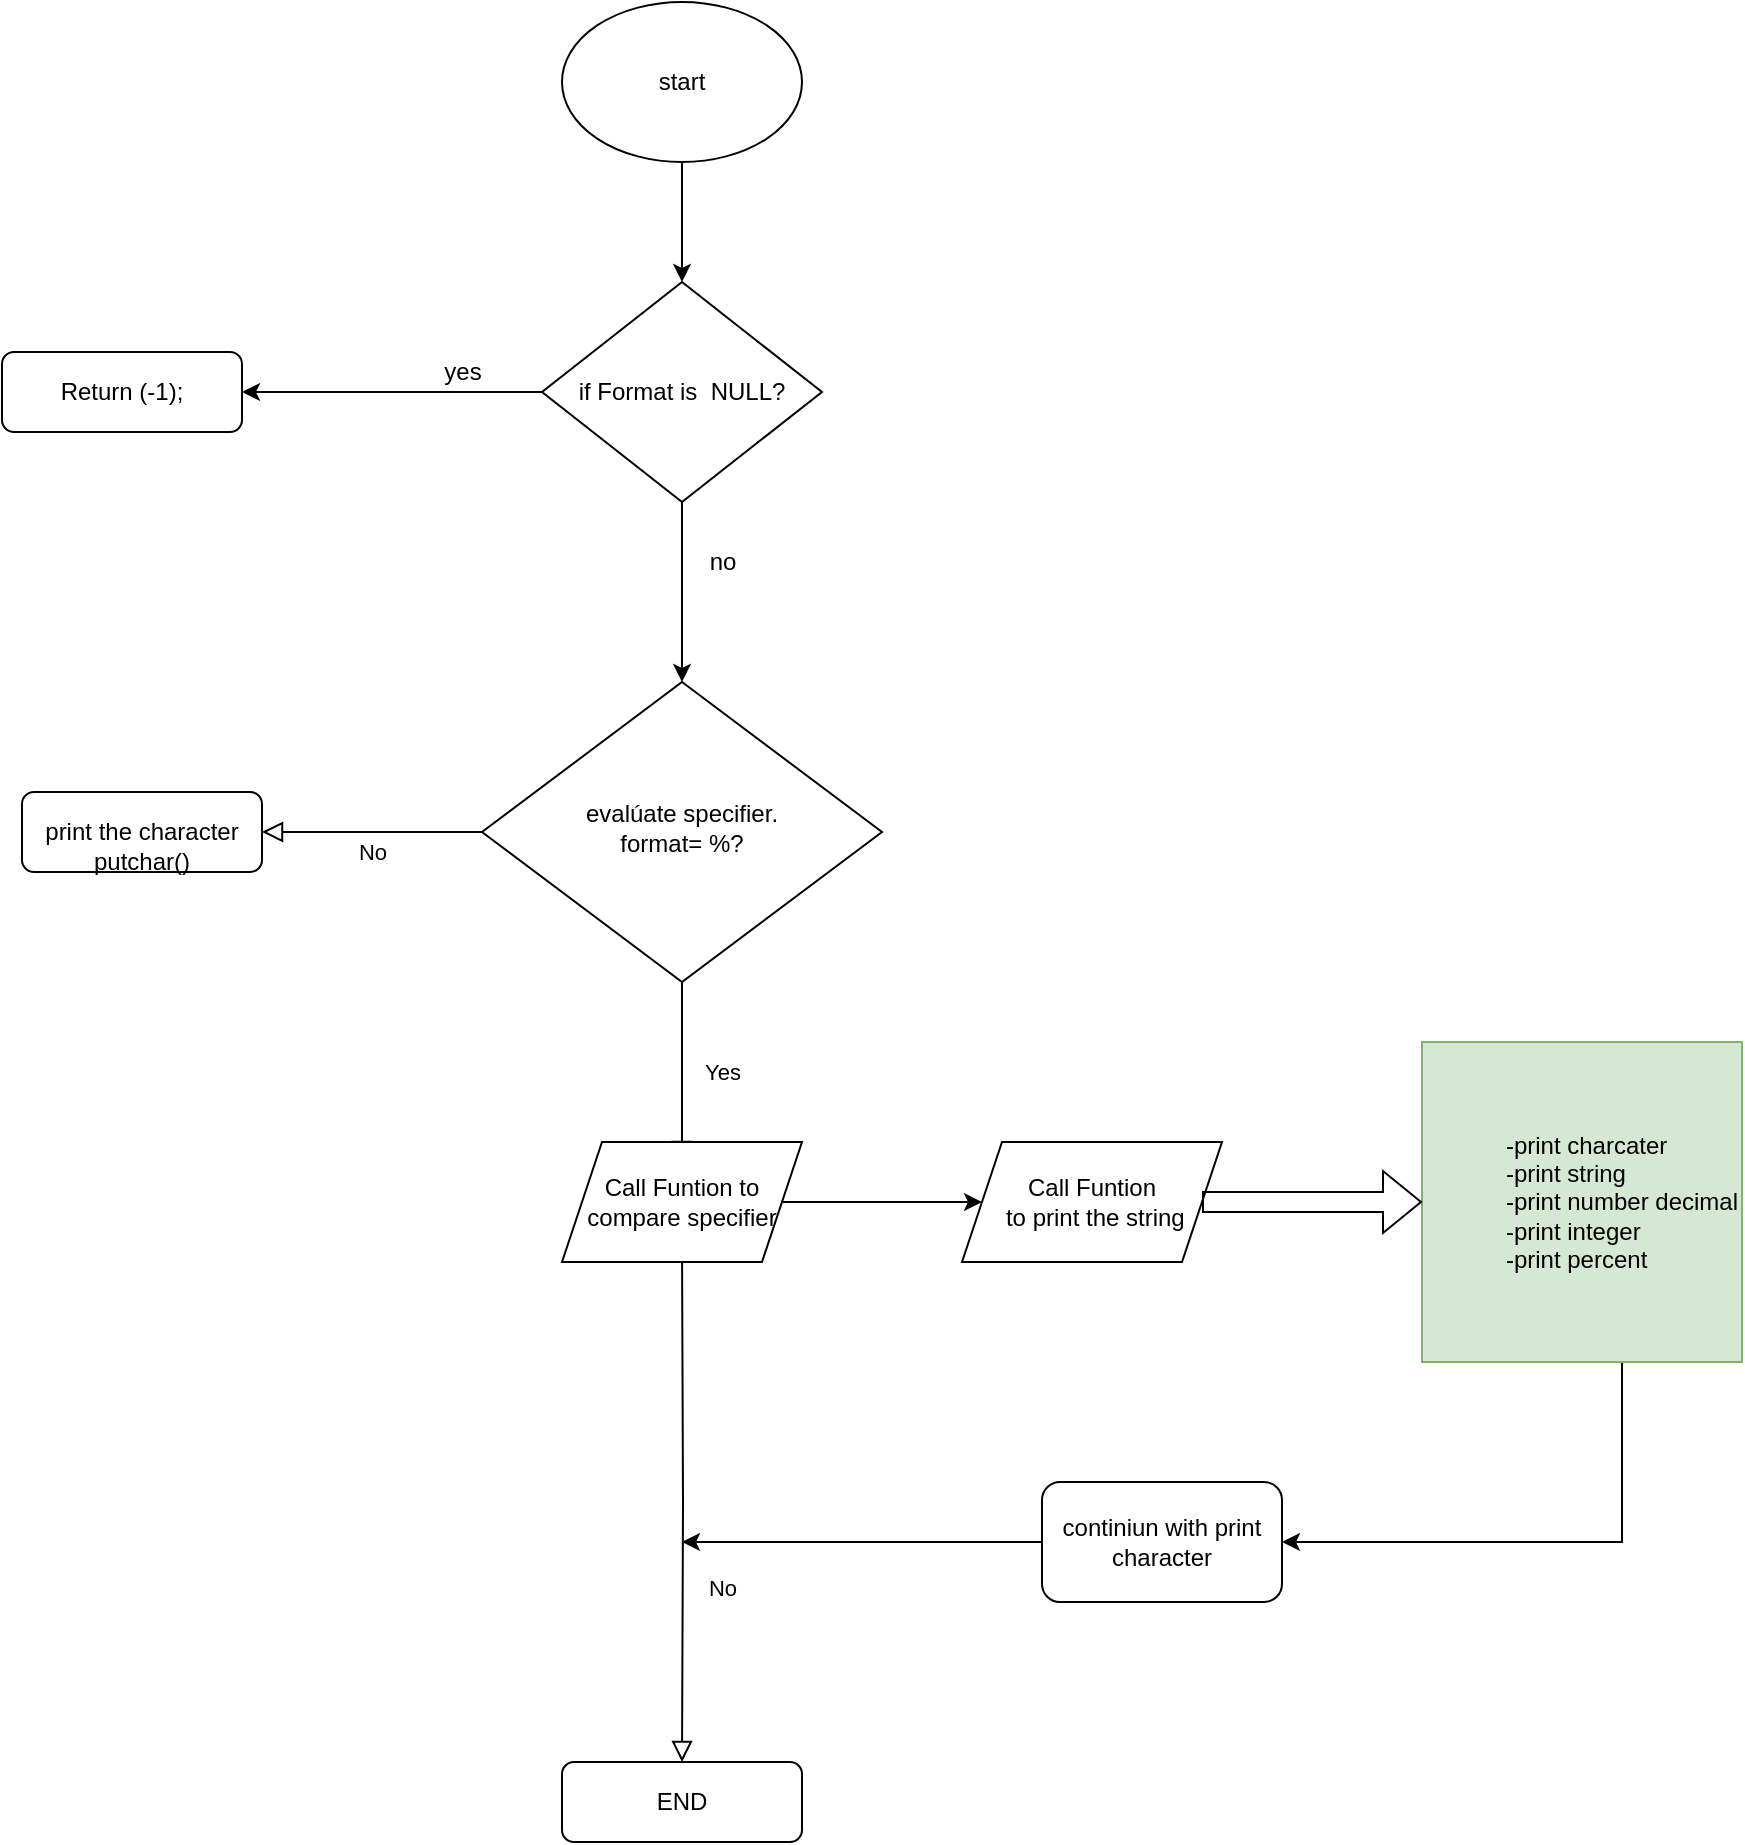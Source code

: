 <mxfile version="20.0.4" type="github">
  <diagram id="C5RBs43oDa-KdzZeNtuy" name="Page-1">
    <mxGraphModel dx="2858" dy="2303" grid="1" gridSize="10" guides="1" tooltips="1" connect="1" arrows="1" fold="1" page="1" pageScale="1" pageWidth="827" pageHeight="1169" math="0" shadow="0">
      <root>
        <mxCell id="WIyWlLk6GJQsqaUBKTNV-0" />
        <mxCell id="WIyWlLk6GJQsqaUBKTNV-1" parent="WIyWlLk6GJQsqaUBKTNV-0" />
        <mxCell id="WIyWlLk6GJQsqaUBKTNV-4" value="Yes" style="rounded=0;html=1;jettySize=auto;orthogonalLoop=1;fontSize=11;endArrow=block;endFill=0;endSize=8;strokeWidth=1;shadow=0;labelBackgroundColor=none;edgeStyle=orthogonalEdgeStyle;" parent="WIyWlLk6GJQsqaUBKTNV-1" source="WIyWlLk6GJQsqaUBKTNV-6" edge="1">
          <mxGeometry y="20" relative="1" as="geometry">
            <mxPoint as="offset" />
            <mxPoint x="220" y="410" as="targetPoint" />
          </mxGeometry>
        </mxCell>
        <mxCell id="WIyWlLk6GJQsqaUBKTNV-5" value="No" style="edgeStyle=orthogonalEdgeStyle;rounded=0;html=1;jettySize=auto;orthogonalLoop=1;fontSize=11;endArrow=block;endFill=0;endSize=8;strokeWidth=1;shadow=0;labelBackgroundColor=none;" parent="WIyWlLk6GJQsqaUBKTNV-1" source="WIyWlLk6GJQsqaUBKTNV-6" target="WIyWlLk6GJQsqaUBKTNV-7" edge="1">
          <mxGeometry y="10" relative="1" as="geometry">
            <mxPoint as="offset" />
          </mxGeometry>
        </mxCell>
        <mxCell id="WIyWlLk6GJQsqaUBKTNV-6" value="evalúate specifier.&lt;br&gt;format= %?" style="rhombus;whiteSpace=wrap;html=1;shadow=0;fontFamily=Helvetica;fontSize=12;align=center;strokeWidth=1;spacing=6;spacingTop=-4;" parent="WIyWlLk6GJQsqaUBKTNV-1" vertex="1">
          <mxGeometry x="120" y="170" width="200" height="150" as="geometry" />
        </mxCell>
        <mxCell id="WIyWlLk6GJQsqaUBKTNV-7" value="&lt;br&gt;print the character&lt;br&gt;putchar()" style="rounded=1;whiteSpace=wrap;html=1;fontSize=12;glass=0;strokeWidth=1;shadow=0;" parent="WIyWlLk6GJQsqaUBKTNV-1" vertex="1">
          <mxGeometry x="-110" y="225" width="120" height="40" as="geometry" />
        </mxCell>
        <mxCell id="WIyWlLk6GJQsqaUBKTNV-8" value="No" style="rounded=0;html=1;jettySize=auto;orthogonalLoop=1;fontSize=11;endArrow=block;endFill=0;endSize=8;strokeWidth=1;shadow=0;labelBackgroundColor=none;edgeStyle=orthogonalEdgeStyle;exitX=0.5;exitY=1;exitDx=0;exitDy=0;" parent="WIyWlLk6GJQsqaUBKTNV-1" target="WIyWlLk6GJQsqaUBKTNV-11" edge="1">
          <mxGeometry x="0.333" y="20" relative="1" as="geometry">
            <mxPoint as="offset" />
            <mxPoint x="220" y="450" as="sourcePoint" />
          </mxGeometry>
        </mxCell>
        <mxCell id="WIyWlLk6GJQsqaUBKTNV-11" value="END" style="rounded=1;whiteSpace=wrap;html=1;fontSize=12;glass=0;strokeWidth=1;shadow=0;" parent="WIyWlLk6GJQsqaUBKTNV-1" vertex="1">
          <mxGeometry x="160" y="710" width="120" height="40" as="geometry" />
        </mxCell>
        <mxCell id="x51ArCtq1YAIf0IW_eb6-10" value="" style="edgeStyle=orthogonalEdgeStyle;rounded=0;orthogonalLoop=1;jettySize=auto;html=1;" edge="1" parent="WIyWlLk6GJQsqaUBKTNV-1" source="x51ArCtq1YAIf0IW_eb6-1" target="x51ArCtq1YAIf0IW_eb6-9">
          <mxGeometry relative="1" as="geometry" />
        </mxCell>
        <mxCell id="x51ArCtq1YAIf0IW_eb6-1" value="Call Funtion to compare specifier" style="shape=parallelogram;perimeter=parallelogramPerimeter;whiteSpace=wrap;html=1;fixedSize=1;" vertex="1" parent="WIyWlLk6GJQsqaUBKTNV-1">
          <mxGeometry x="160" y="400" width="120" height="60" as="geometry" />
        </mxCell>
        <mxCell id="x51ArCtq1YAIf0IW_eb6-7" value="Return (-1);" style="rounded=1;whiteSpace=wrap;html=1;fontSize=12;glass=0;strokeWidth=1;shadow=0;" vertex="1" parent="WIyWlLk6GJQsqaUBKTNV-1">
          <mxGeometry x="-120" y="5" width="120" height="40" as="geometry" />
        </mxCell>
        <mxCell id="x51ArCtq1YAIf0IW_eb6-9" value="Call Funtion&lt;br&gt;&amp;nbsp;to print the string" style="shape=parallelogram;perimeter=parallelogramPerimeter;whiteSpace=wrap;html=1;fixedSize=1;" vertex="1" parent="WIyWlLk6GJQsqaUBKTNV-1">
          <mxGeometry x="360" y="400" width="130" height="60" as="geometry" />
        </mxCell>
        <mxCell id="x51ArCtq1YAIf0IW_eb6-24" style="edgeStyle=orthogonalEdgeStyle;rounded=0;orthogonalLoop=1;jettySize=auto;html=1;entryX=1;entryY=0.5;entryDx=0;entryDy=0;" edge="1" parent="WIyWlLk6GJQsqaUBKTNV-1" source="x51ArCtq1YAIf0IW_eb6-11" target="x51ArCtq1YAIf0IW_eb6-23">
          <mxGeometry relative="1" as="geometry">
            <mxPoint x="670" y="640" as="targetPoint" />
            <Array as="points">
              <mxPoint x="690" y="600" />
            </Array>
          </mxGeometry>
        </mxCell>
        <mxCell id="x51ArCtq1YAIf0IW_eb6-11" value="&lt;div style=&quot;text-align: justify;&quot;&gt;&lt;span style=&quot;background-color: initial;&quot;&gt;-print charcater&lt;/span&gt;&lt;/div&gt;&lt;div style=&quot;text-align: justify;&quot;&gt;&lt;span style=&quot;background-color: initial;&quot;&gt;-print string&lt;/span&gt;&lt;/div&gt;&lt;div style=&quot;text-align: justify;&quot;&gt;&lt;span style=&quot;background-color: initial;&quot;&gt;-print number decimal&lt;/span&gt;&lt;/div&gt;&lt;div style=&quot;text-align: justify;&quot;&gt;&lt;span style=&quot;background-color: initial;&quot;&gt;-print integer&lt;/span&gt;&lt;/div&gt;&lt;div style=&quot;text-align: justify;&quot;&gt;&lt;span style=&quot;background-color: initial;&quot;&gt;-print percent&lt;/span&gt;&lt;/div&gt;" style="whiteSpace=wrap;html=1;aspect=fixed;fillColor=#d5e8d4;strokeColor=#82b366;align=right;" vertex="1" parent="WIyWlLk6GJQsqaUBKTNV-1">
          <mxGeometry x="590" y="350" width="160" height="160" as="geometry" />
        </mxCell>
        <mxCell id="x51ArCtq1YAIf0IW_eb6-14" value="" style="shape=flexArrow;endArrow=classic;html=1;rounded=0;entryX=0;entryY=0.5;entryDx=0;entryDy=0;" edge="1" parent="WIyWlLk6GJQsqaUBKTNV-1" source="x51ArCtq1YAIf0IW_eb6-9" target="x51ArCtq1YAIf0IW_eb6-11">
          <mxGeometry width="50" height="50" relative="1" as="geometry">
            <mxPoint x="350" y="470" as="sourcePoint" />
            <mxPoint x="310" y="410" as="targetPoint" />
          </mxGeometry>
        </mxCell>
        <mxCell id="x51ArCtq1YAIf0IW_eb6-19" value="" style="edgeStyle=orthogonalEdgeStyle;rounded=0;orthogonalLoop=1;jettySize=auto;html=1;" edge="1" parent="WIyWlLk6GJQsqaUBKTNV-1" source="x51ArCtq1YAIf0IW_eb6-15" target="x51ArCtq1YAIf0IW_eb6-16">
          <mxGeometry relative="1" as="geometry" />
        </mxCell>
        <mxCell id="x51ArCtq1YAIf0IW_eb6-15" value="start" style="ellipse;whiteSpace=wrap;html=1;" vertex="1" parent="WIyWlLk6GJQsqaUBKTNV-1">
          <mxGeometry x="160" y="-170" width="120" height="80" as="geometry" />
        </mxCell>
        <mxCell id="x51ArCtq1YAIf0IW_eb6-18" value="" style="edgeStyle=orthogonalEdgeStyle;rounded=0;orthogonalLoop=1;jettySize=auto;html=1;" edge="1" parent="WIyWlLk6GJQsqaUBKTNV-1" source="x51ArCtq1YAIf0IW_eb6-16" target="WIyWlLk6GJQsqaUBKTNV-6">
          <mxGeometry relative="1" as="geometry" />
        </mxCell>
        <mxCell id="x51ArCtq1YAIf0IW_eb6-21" value="" style="edgeStyle=orthogonalEdgeStyle;rounded=0;orthogonalLoop=1;jettySize=auto;html=1;" edge="1" parent="WIyWlLk6GJQsqaUBKTNV-1" source="x51ArCtq1YAIf0IW_eb6-16" target="x51ArCtq1YAIf0IW_eb6-7">
          <mxGeometry relative="1" as="geometry" />
        </mxCell>
        <mxCell id="x51ArCtq1YAIf0IW_eb6-16" value="if Format is&amp;nbsp; NULL?" style="rhombus;whiteSpace=wrap;html=1;" vertex="1" parent="WIyWlLk6GJQsqaUBKTNV-1">
          <mxGeometry x="150" y="-30" width="140" height="110" as="geometry" />
        </mxCell>
        <mxCell id="x51ArCtq1YAIf0IW_eb6-20" value="no" style="text;html=1;align=center;verticalAlign=middle;resizable=0;points=[];autosize=1;strokeColor=none;fillColor=none;" vertex="1" parent="WIyWlLk6GJQsqaUBKTNV-1">
          <mxGeometry x="220" y="95" width="40" height="30" as="geometry" />
        </mxCell>
        <mxCell id="x51ArCtq1YAIf0IW_eb6-22" value="yes" style="text;html=1;align=center;verticalAlign=middle;resizable=0;points=[];autosize=1;strokeColor=none;fillColor=none;" vertex="1" parent="WIyWlLk6GJQsqaUBKTNV-1">
          <mxGeometry x="90" width="40" height="30" as="geometry" />
        </mxCell>
        <mxCell id="x51ArCtq1YAIf0IW_eb6-25" style="edgeStyle=orthogonalEdgeStyle;rounded=0;orthogonalLoop=1;jettySize=auto;html=1;" edge="1" parent="WIyWlLk6GJQsqaUBKTNV-1" source="x51ArCtq1YAIf0IW_eb6-23">
          <mxGeometry relative="1" as="geometry">
            <mxPoint x="220" y="600" as="targetPoint" />
          </mxGeometry>
        </mxCell>
        <mxCell id="x51ArCtq1YAIf0IW_eb6-23" value="continiun with print&lt;br&gt;character" style="rounded=1;whiteSpace=wrap;html=1;" vertex="1" parent="WIyWlLk6GJQsqaUBKTNV-1">
          <mxGeometry x="400" y="570" width="120" height="60" as="geometry" />
        </mxCell>
      </root>
    </mxGraphModel>
  </diagram>
</mxfile>
